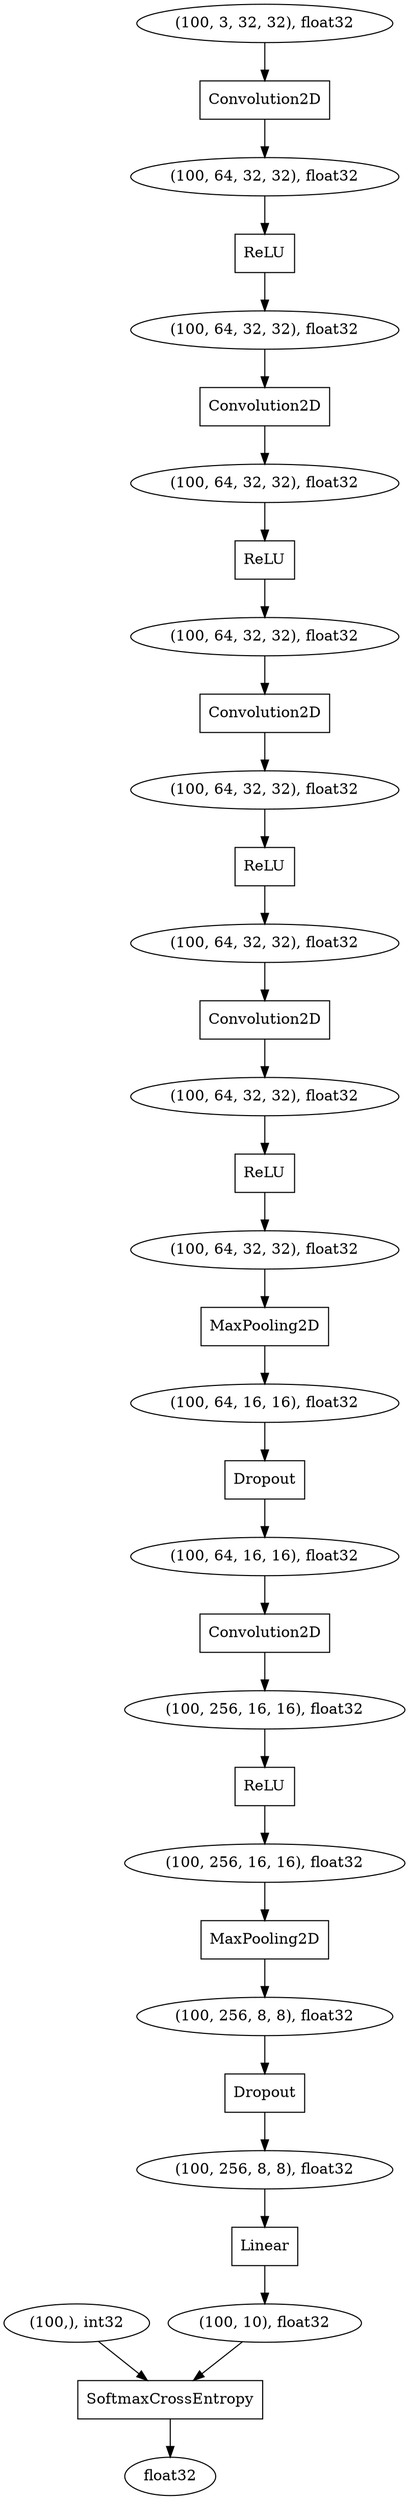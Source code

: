 digraph graphname{140557378885648 [shape="box",label="ReLU"];140557378912336 [shape="box",label="Convolution2D"];140557378870288 [shape="oval",label="(100, 256, 8, 8), float32"];140557378885776 [shape="box",label="Dropout"];140557378885840 [shape="oval",label="(100, 64, 32, 32), float32"];140557378914576 [shape="box",label="ReLU"];140557378915728 [shape="box",label="Convolution2D"];140557378886032 [shape="oval",label="(100, 64, 32, 32), float32"];140557378912720 [shape="box",label="ReLU"];140557378914064 [shape="oval",label="(100, 64, 32, 32), float32"];140557378914320 [shape="box",label="Convolution2D"];140557378915024 [shape="oval",label="(100, 64, 32, 32), float32"];140557378913744 [shape="oval",label="(100, 64, 32, 32), float32"];140557378883728 [shape="oval",label="(100, 256, 16, 16), float32"];140557378886544 [shape="box",label="SoftmaxCrossEntropy"];140557378884560 [shape="box",label="MaxPooling2D"];140557378868240 [shape="oval",label="(100, 10), float32"];140557466300624 [shape="oval",label="(100, 64, 32, 32), float32"];140557378870352 [shape="oval",label="(100, 256, 8, 8), float32"];140557466301648 [shape="box",label="ReLU"];140557378915536 [shape="oval",label="(100,), int32"];140557378886864 [shape="box",label="MaxPooling2D"];140557378884880 [shape="oval",label="(100, 64, 16, 16), float32"];140557466299728 [shape="box",label="Convolution2D"];140557378884496 [shape="box",label="ReLU"];140557378887056 [shape="oval",label="(100, 64, 16, 16), float32"];140557466301904 [shape="oval",label="(100, 64, 32, 32), float32"];140557378885200 [shape="box",label="Dropout"];140557466303440 [shape="oval",label="(100, 64, 32, 32), float32"];140557378887440 [shape="oval",label="(100, 256, 16, 16), float32"];140557378913232 [shape="oval",label="(100, 3, 32, 32), float32"];140557378871120 [shape="oval",label="float32"];140557466302352 [shape="box",label="Convolution2D"];140557466303824 [shape="box",label="Linear"];140557378883728 -> 140557378885648;140557378915728 -> 140557378914064;140557378915536 -> 140557378886544;140557378912336 -> 140557378915024;140557378870288 -> 140557378885200;140557378886544 -> 140557378871120;140557378868240 -> 140557378886544;140557378884560 -> 140557378884880;140557378884880 -> 140557378885776;140557466303824 -> 140557378868240;140557466300624 -> 140557466301648;140557378885648 -> 140557378887440;140557378915024 -> 140557378914576;140557466301648 -> 140557466301904;140557378914320 -> 140557466300624;140557466301904 -> 140557466302352;140557378913744 -> 140557378912336;140557378885200 -> 140557378870352;140557378886032 -> 140557378884560;140557378885840 -> 140557378884496;140557466299728 -> 140557378883728;140557378870352 -> 140557466303824;140557378913232 -> 140557378915728;140557378887056 -> 140557466299728;140557378885776 -> 140557378887056;140557378912720 -> 140557378913744;140557378886864 -> 140557378870288;140557466302352 -> 140557378885840;140557378914576 -> 140557466303440;140557378884496 -> 140557378886032;140557466303440 -> 140557378914320;140557378914064 -> 140557378912720;140557378887440 -> 140557378886864;}